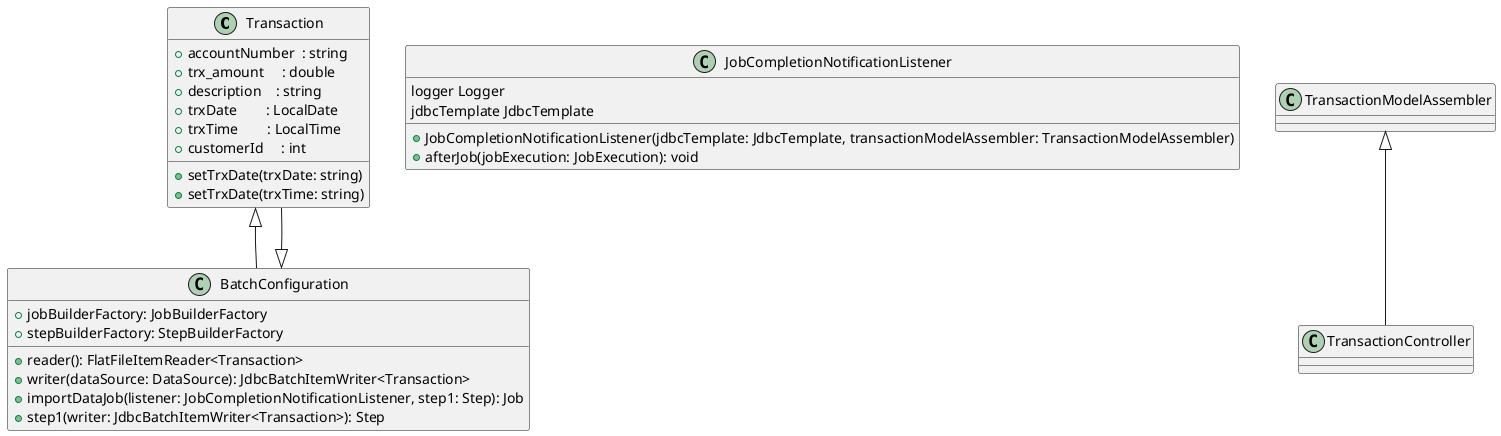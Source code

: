@startuml
'https://plantuml.com/class-diagram

class Transaction {
    +accountNumber  : string
    +trx_amount     : double
    +description    : string
    +trxDate        : LocalDate
    +trxTime        : LocalTime
    +customerId     : int
    +setTrxDate(trxDate: string)
    +setTrxDate(trxTime: string)
}

class BatchConfiguration {
    +jobBuilderFactory: JobBuilderFactory
    +stepBuilderFactory: StepBuilderFactory
    +reader(): FlatFileItemReader<Transaction>
    +writer(dataSource: DataSource): JdbcBatchItemWriter<Transaction>
    +importDataJob(listener: JobCompletionNotificationListener, step1: Step): Job
    +step1(writer: JdbcBatchItemWriter<Transaction>): Step
}

class JobCompletionNotificationListener {
    logger Logger
    jdbcTemplate JdbcTemplate

    +JobCompletionNotificationListener(jdbcTemplate: JdbcTemplate, transactionModelAssembler: TransactionModelAssembler)
    +afterJob(jobExecution: JobExecution): void
}

Transaction <|--BatchConfiguration
BatchConfiguration <|-- Transaction
TransactionModelAssembler <|-- TransactionController

@enduml